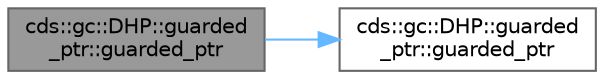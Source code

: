 digraph "cds::gc::DHP::guarded_ptr::guarded_ptr"
{
 // LATEX_PDF_SIZE
  bgcolor="transparent";
  edge [fontname=Helvetica,fontsize=10,labelfontname=Helvetica,labelfontsize=10];
  node [fontname=Helvetica,fontsize=10,shape=box,height=0.2,width=0.4];
  rankdir="LR";
  Node1 [id="Node000001",label="cds::gc::DHP::guarded\l_ptr::guarded_ptr",height=0.2,width=0.4,color="gray40", fillcolor="grey60", style="filled", fontcolor="black",tooltip="The guarded pointer is not copy-constructible"];
  Node1 -> Node2 [id="edge2_Node000001_Node000002",color="steelblue1",style="solid",tooltip=" "];
  Node2 [id="Node000002",label="cds::gc::DHP::guarded\l_ptr::guarded_ptr",height=0.2,width=0.4,color="grey40", fillcolor="white", style="filled",URL="$classcds_1_1gc_1_1_d_h_p_1_1guarded__ptr.html#a41a16a634ccc5bff70891b519e9507b7",tooltip="Creates empty guarded pointer"];
}
